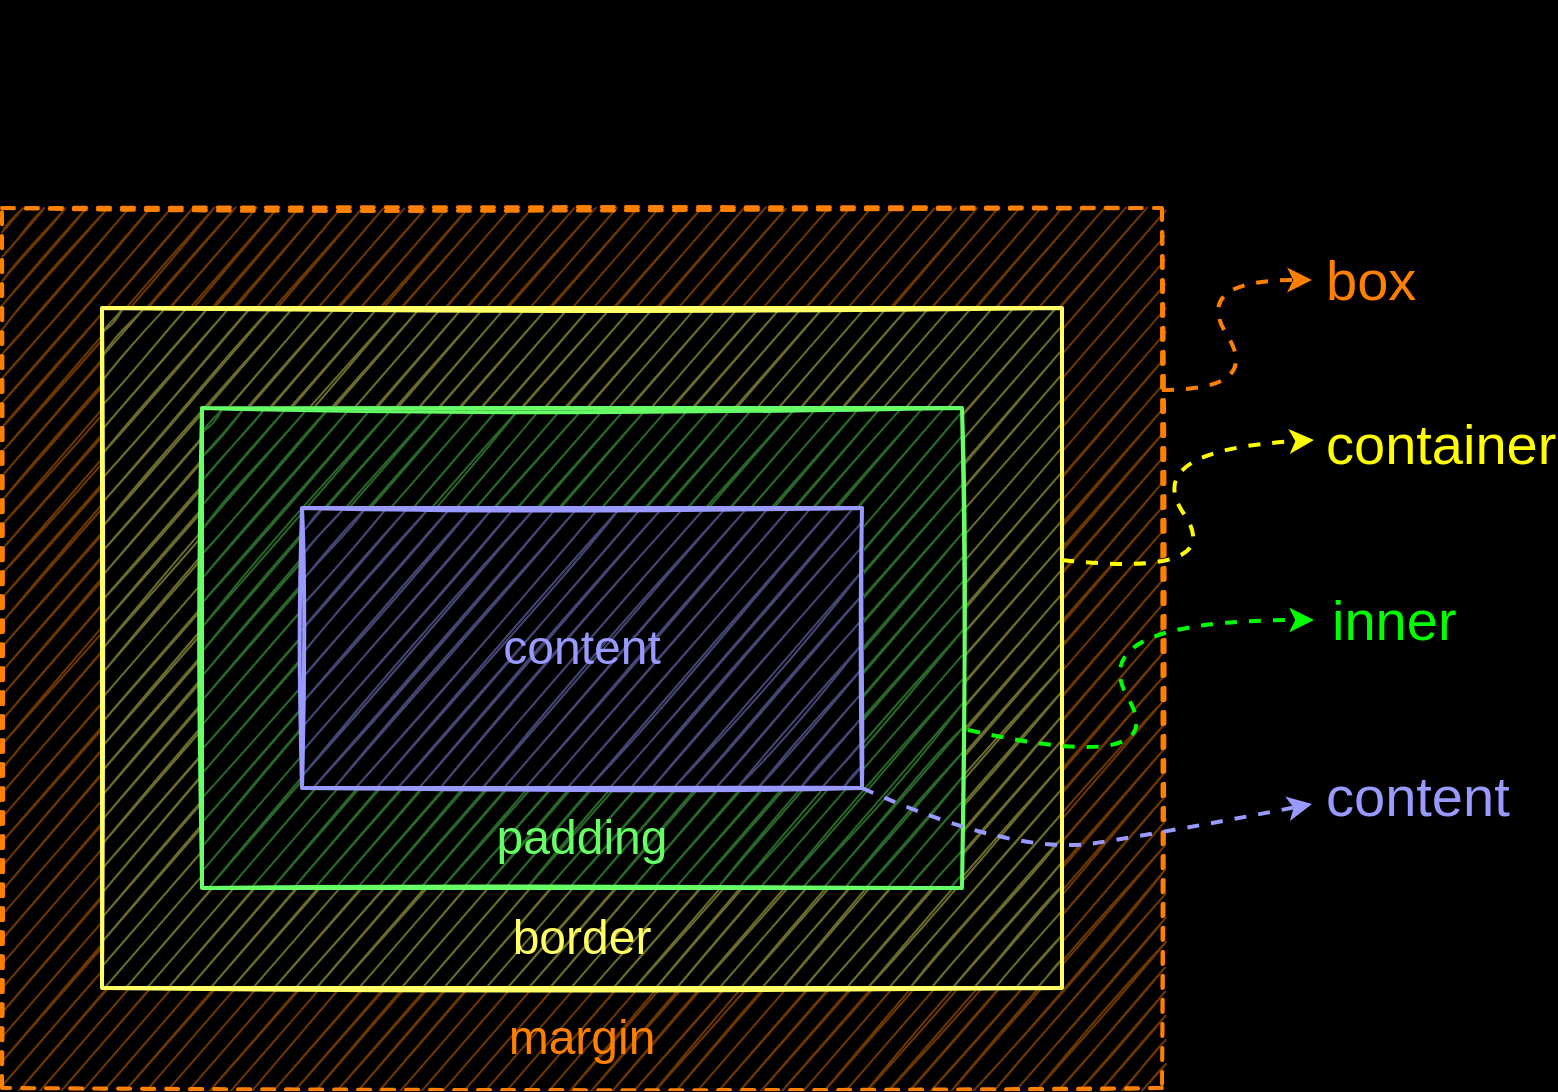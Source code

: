 <mxfile version="18.0.1" type="device"><diagram id="SX411kaor7i2Hi_PFia2" name="第 1 页"><mxGraphModel dx="2292" dy="1113" grid="1" gridSize="10" guides="1" tooltips="1" connect="1" arrows="1" fold="1" page="0" pageScale="1" pageWidth="1600" pageHeight="900" background="#000000" math="0" shadow="0"><root><mxCell id="0"/><mxCell id="1" parent="0"/><mxCell id="iUszHSaMUHl6UfZF08j3-1" value="&lt;div style=&quot;&quot;&gt;&lt;b style=&quot;font-size: 24px; background-color: initial;&quot;&gt;W3C标准盒子模型&lt;/b&gt;&lt;/div&gt;" style="text;html=1;strokeColor=none;fillColor=none;align=center;verticalAlign=middle;whiteSpace=wrap;rounded=0;" vertex="1" parent="1"><mxGeometry x="-854.25" y="-10" width="258.5" height="49" as="geometry"/></mxCell><mxCell id="iUszHSaMUHl6UfZF08j3-2" value="&lt;font style=&quot;font-size: 28px;&quot; color=&quot;#ff8000&quot;&gt;box&lt;/font&gt;" style="text;html=1;strokeColor=none;fillColor=none;align=left;verticalAlign=middle;whiteSpace=wrap;rounded=0;fontSize=24;" vertex="1" parent="1"><mxGeometry x="-355" y="115" width="60" height="30" as="geometry"/></mxCell><mxCell id="iUszHSaMUHl6UfZF08j3-3" value="" style="group" vertex="1" connectable="0" parent="1"><mxGeometry x="-1015" y="94" width="580" height="440" as="geometry"/></mxCell><mxCell id="iUszHSaMUHl6UfZF08j3-4" value="" style="rounded=0;whiteSpace=wrap;html=1;fillColor=#000000;strokeWidth=2;strokeColor=#000000;dashed=1;sketch=0;" vertex="1" parent="iUszHSaMUHl6UfZF08j3-3"><mxGeometry width="580" height="440" as="geometry"/></mxCell><mxCell id="iUszHSaMUHl6UfZF08j3-5" value="" style="rounded=0;whiteSpace=wrap;html=1;fillColor=#6E3700;strokeWidth=2;strokeColor=#FF8000;dashed=1;sketch=1;" vertex="1" parent="iUszHSaMUHl6UfZF08j3-3"><mxGeometry width="580" height="440" as="geometry"/></mxCell><mxCell id="iUszHSaMUHl6UfZF08j3-6" value="&lt;font color=&quot;#ff8000&quot;&gt;margin&lt;/font&gt;" style="text;html=1;strokeColor=none;fillColor=none;align=center;verticalAlign=middle;whiteSpace=wrap;rounded=0;fontSize=24;" vertex="1" parent="iUszHSaMUHl6UfZF08j3-3"><mxGeometry x="260" y="400" width="60" height="30" as="geometry"/></mxCell><mxCell id="iUszHSaMUHl6UfZF08j3-7" value="" style="group" vertex="1" connectable="0" parent="iUszHSaMUHl6UfZF08j3-3"><mxGeometry x="50" y="50" width="480" height="340" as="geometry"/></mxCell><mxCell id="iUszHSaMUHl6UfZF08j3-8" value="" style="rounded=0;whiteSpace=wrap;html=1;fontSize=24;strokeColor=#000000;strokeWidth=2;fillColor=#000000;sketch=0;" vertex="1" parent="iUszHSaMUHl6UfZF08j3-7"><mxGeometry width="480" height="340" as="geometry"/></mxCell><mxCell id="iUszHSaMUHl6UfZF08j3-9" value="" style="group" vertex="1" connectable="0" parent="iUszHSaMUHl6UfZF08j3-7"><mxGeometry width="480" height="340" as="geometry"/></mxCell><mxCell id="iUszHSaMUHl6UfZF08j3-10" value="" style="rounded=0;whiteSpace=wrap;html=1;fontSize=24;strokeColor=#FFFF66;strokeWidth=2;fillColor=#6B6B2B;sketch=1;" vertex="1" parent="iUszHSaMUHl6UfZF08j3-9"><mxGeometry width="480" height="340" as="geometry"/></mxCell><mxCell id="iUszHSaMUHl6UfZF08j3-11" value="&lt;font color=&quot;#ffff66&quot;&gt;border&lt;/font&gt;" style="text;html=1;strokeColor=none;fillColor=none;align=center;verticalAlign=middle;whiteSpace=wrap;rounded=0;fontSize=24;" vertex="1" parent="iUszHSaMUHl6UfZF08j3-9"><mxGeometry x="210" y="300" width="60" height="30" as="geometry"/></mxCell><mxCell id="iUszHSaMUHl6UfZF08j3-12" value="" style="group" vertex="1" connectable="0" parent="iUszHSaMUHl6UfZF08j3-9"><mxGeometry x="50" y="50" width="380" height="240" as="geometry"/></mxCell><mxCell id="iUszHSaMUHl6UfZF08j3-13" value="" style="rounded=0;whiteSpace=wrap;html=1;fontSize=24;strokeColor=#000000;strokeWidth=2;fillColor=#000000;sketch=0;" vertex="1" parent="iUszHSaMUHl6UfZF08j3-12"><mxGeometry width="380" height="240" as="geometry"/></mxCell><mxCell id="iUszHSaMUHl6UfZF08j3-14" value="" style="group" vertex="1" connectable="0" parent="iUszHSaMUHl6UfZF08j3-12"><mxGeometry width="380" height="240" as="geometry"/></mxCell><mxCell id="iUszHSaMUHl6UfZF08j3-15" value="" style="rounded=0;whiteSpace=wrap;html=1;fontSize=24;strokeColor=#66FF66;strokeWidth=2;fillColor=#296629;sketch=1;" vertex="1" parent="iUszHSaMUHl6UfZF08j3-14"><mxGeometry width="380" height="240" as="geometry"/></mxCell><mxCell id="iUszHSaMUHl6UfZF08j3-16" value="&lt;font color=&quot;#66ff66&quot;&gt;padding&lt;/font&gt;" style="text;html=1;strokeColor=none;fillColor=none;align=center;verticalAlign=middle;whiteSpace=wrap;rounded=0;fontSize=24;" vertex="1" parent="iUszHSaMUHl6UfZF08j3-14"><mxGeometry x="160" y="200" width="60" height="30" as="geometry"/></mxCell><mxCell id="iUszHSaMUHl6UfZF08j3-17" value="" style="group" vertex="1" connectable="0" parent="iUszHSaMUHl6UfZF08j3-14"><mxGeometry x="50" y="50" width="280" height="140" as="geometry"/></mxCell><mxCell id="iUszHSaMUHl6UfZF08j3-18" value="" style="rounded=0;whiteSpace=wrap;html=1;fontSize=24;strokeColor=#000000;strokeWidth=2;fillColor=#000000;sketch=0;" vertex="1" parent="iUszHSaMUHl6UfZF08j3-17"><mxGeometry width="280" height="140" as="geometry"/></mxCell><mxCell id="iUszHSaMUHl6UfZF08j3-19" value="" style="group" vertex="1" connectable="0" parent="iUszHSaMUHl6UfZF08j3-17"><mxGeometry width="280" height="140" as="geometry"/></mxCell><mxCell id="iUszHSaMUHl6UfZF08j3-20" value="" style="rounded=0;whiteSpace=wrap;html=1;fontSize=24;strokeColor=#9999FF;strokeWidth=2;fillColor=#464675;sketch=1;" vertex="1" parent="iUszHSaMUHl6UfZF08j3-19"><mxGeometry width="280" height="140" as="geometry"/></mxCell><mxCell id="iUszHSaMUHl6UfZF08j3-21" value="&lt;font color=&quot;#9999ff&quot;&gt;content&lt;/font&gt;" style="text;html=1;strokeColor=none;fillColor=none;align=center;verticalAlign=middle;whiteSpace=wrap;rounded=0;fontSize=24;" vertex="1" parent="iUszHSaMUHl6UfZF08j3-19"><mxGeometry x="110" y="55" width="60" height="30" as="geometry"/></mxCell><mxCell id="iUszHSaMUHl6UfZF08j3-22" value="" style="curved=1;endArrow=classic;html=1;rounded=0;fontSize=24;fontColor=#FF8000;strokeWidth=2;strokeColor=#FF8000;dashed=1;" edge="1" parent="1"><mxGeometry width="50" height="50" relative="1" as="geometry"><mxPoint x="-435" y="185" as="sourcePoint"/><mxPoint x="-360.0" y="130" as="targetPoint"/><Array as="points"><mxPoint x="-385" y="185"/><mxPoint x="-420" y="130"/></Array></mxGeometry></mxCell><mxCell id="iUszHSaMUHl6UfZF08j3-23" value="&lt;font color=&quot;#ffff00&quot; style=&quot;font-size: 28px;&quot;&gt;container&lt;/font&gt;" style="text;html=1;strokeColor=none;fillColor=none;align=left;verticalAlign=middle;whiteSpace=wrap;rounded=0;fontSize=24;" vertex="1" parent="1"><mxGeometry x="-355" y="197" width="60" height="30" as="geometry"/></mxCell><mxCell id="iUszHSaMUHl6UfZF08j3-24" value="" style="curved=1;endArrow=classic;html=1;rounded=0;fontSize=24;fontColor=#FF8000;strokeWidth=2;strokeColor=#FFFF00;dashed=1;" edge="1" parent="1"><mxGeometry width="50" height="50" relative="1" as="geometry"><mxPoint x="-485" y="270" as="sourcePoint"/><mxPoint x="-359.0" y="210" as="targetPoint"/><Array as="points"><mxPoint x="-402" y="279"/><mxPoint x="-446" y="215"/></Array></mxGeometry></mxCell><mxCell id="iUszHSaMUHl6UfZF08j3-25" value="&lt;font color=&quot;#00ff00&quot; style=&quot;font-size: 28px;&quot;&gt;inner&lt;/font&gt;" style="text;html=1;strokeColor=none;fillColor=none;align=left;verticalAlign=middle;whiteSpace=wrap;rounded=0;fontSize=24;" vertex="1" parent="1"><mxGeometry x="-352" y="285" width="60" height="30" as="geometry"/></mxCell><mxCell id="iUszHSaMUHl6UfZF08j3-26" value="" style="curved=1;endArrow=classic;html=1;rounded=0;fontSize=24;fontColor=#FF8000;strokeWidth=2;strokeColor=#00FF00;dashed=1;" edge="1" parent="1"><mxGeometry width="50" height="50" relative="1" as="geometry"><mxPoint x="-532" y="355" as="sourcePoint"/><mxPoint x="-359.0" y="300" as="targetPoint"/><Array as="points"><mxPoint x="-429" y="378"/><mxPoint x="-475" y="300"/></Array></mxGeometry></mxCell><mxCell id="iUszHSaMUHl6UfZF08j3-27" value="" style="curved=1;endArrow=classic;html=1;rounded=0;fontSize=24;fontColor=#FF8000;strokeWidth=2;strokeColor=#9999FF;dashed=1;exitX=1;exitY=1;exitDx=0;exitDy=0;" edge="1" parent="1" source="iUszHSaMUHl6UfZF08j3-20"><mxGeometry width="50" height="50" relative="1" as="geometry"><mxPoint x="-500" y="467" as="sourcePoint"/><mxPoint x="-360.0" y="392" as="targetPoint"/><Array as="points"><mxPoint x="-509" y="418"/><mxPoint x="-427" y="405"/></Array></mxGeometry></mxCell><mxCell id="iUszHSaMUHl6UfZF08j3-28" value="&lt;font color=&quot;#9999ff&quot; style=&quot;font-size: 28px;&quot;&gt;content&lt;/font&gt;" style="text;html=1;strokeColor=none;fillColor=none;align=left;verticalAlign=middle;whiteSpace=wrap;rounded=0;fontSize=24;" vertex="1" parent="1"><mxGeometry x="-355" y="373" width="60" height="30" as="geometry"/></mxCell></root></mxGraphModel></diagram></mxfile>